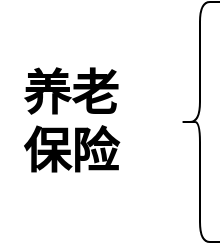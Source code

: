 <mxfile version="12.4.3" type="github" pages="1">
  <diagram id="XFLZumGhxRqdm-QpVZjw" name="第 1 页">
    <mxGraphModel dx="710" dy="691" grid="1" gridSize="10" guides="1" tooltips="1" connect="1" arrows="1" fold="1" page="1" pageScale="1" pageWidth="827" pageHeight="1169" math="0" shadow="0">
      <root>
        <mxCell id="0"/>
        <mxCell id="1" parent="0"/>
        <mxCell id="seUnBZEun3gRnmeXoh-8-1" value="养老&lt;br&gt;保险" style="text;strokeColor=none;fillColor=none;html=1;fontSize=24;fontStyle=1;verticalAlign=middle;align=center;" vertex="1" parent="1">
          <mxGeometry x="110" y="100" width="70" height="100" as="geometry"/>
        </mxCell>
        <mxCell id="seUnBZEun3gRnmeXoh-8-2" value="" style="shape=curlyBracket;whiteSpace=wrap;html=1;rounded=1;" vertex="1" parent="1">
          <mxGeometry x="200" y="90" width="20" height="120" as="geometry"/>
        </mxCell>
      </root>
    </mxGraphModel>
  </diagram>
</mxfile>
